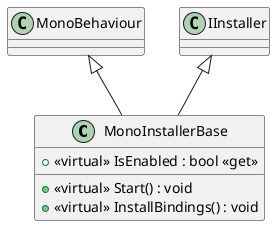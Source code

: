 @startuml
class MonoInstallerBase {
    + <<virtual>> IsEnabled : bool <<get>>
    + <<virtual>> Start() : void
    + <<virtual>> InstallBindings() : void
}
MonoBehaviour <|-- MonoInstallerBase
IInstaller <|-- MonoInstallerBase
@enduml
